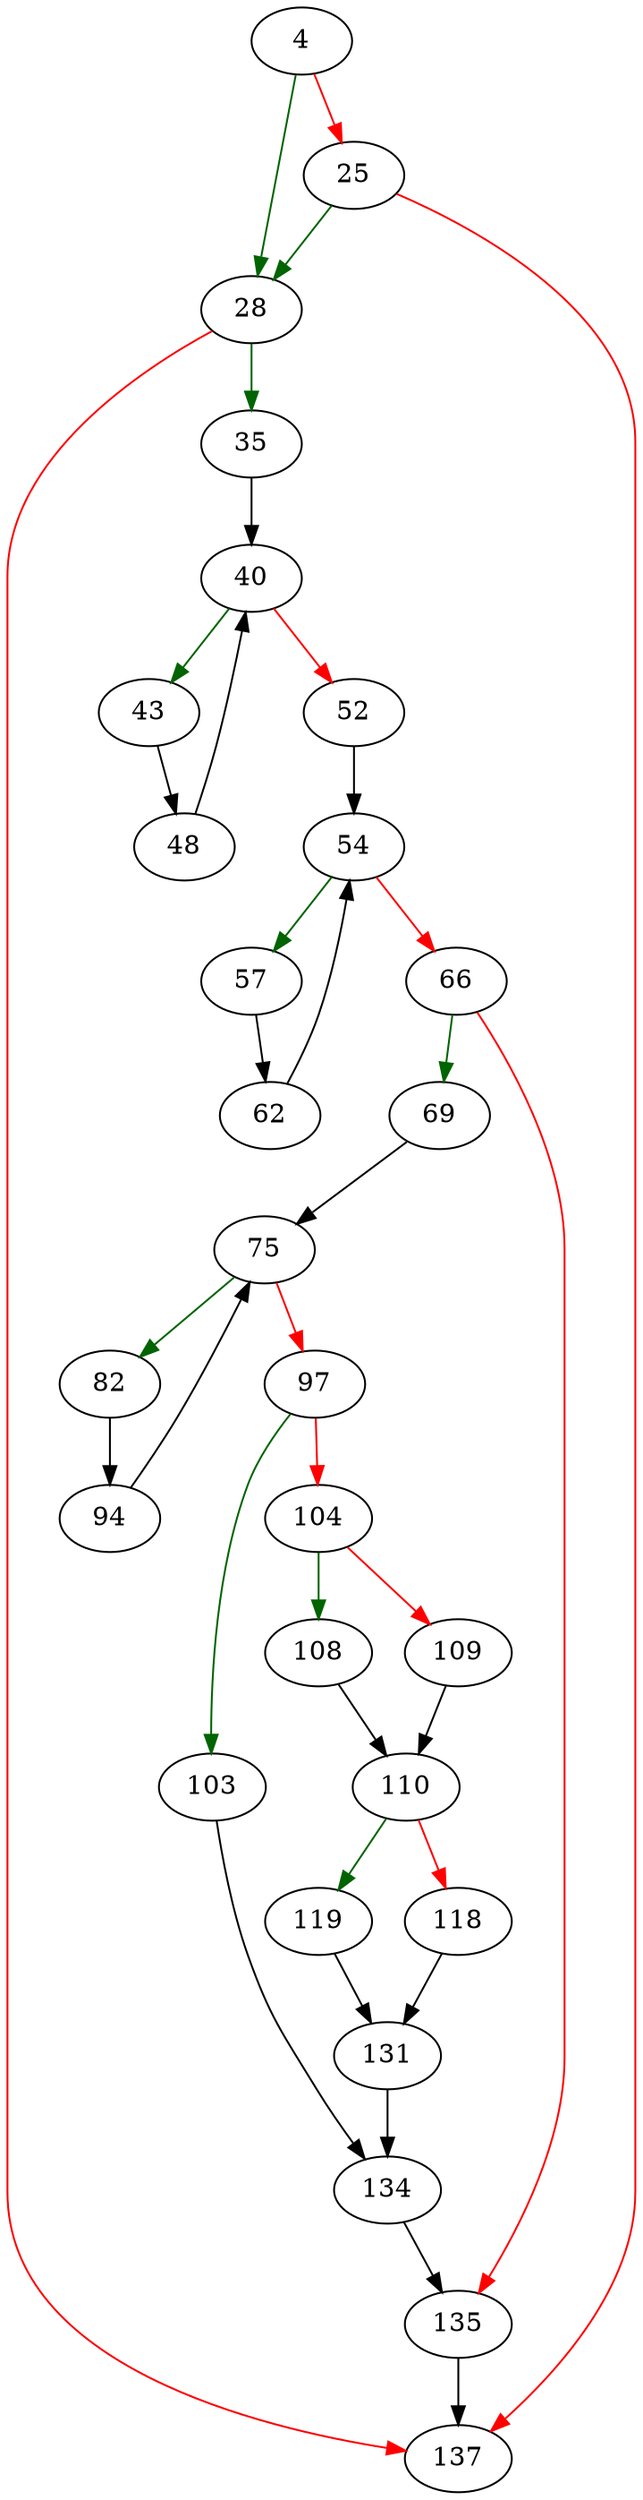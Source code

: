 strict digraph "idxCreateFromCons" {
	// Node definitions.
	4 [entry=true];
	28;
	25;
	137;
	35;
	40;
	43;
	52;
	48;
	54;
	57;
	66;
	62;
	69;
	135;
	75;
	82;
	97;
	94;
	103;
	104;
	134;
	108;
	109;
	110;
	119;
	118;
	131;

	// Edge definitions.
	4 -> 28 [
		color=darkgreen
		cond=true
	];
	4 -> 25 [
		color=red
		cond=false
	];
	28 -> 137 [
		color=red
		cond=false
	];
	28 -> 35 [
		color=darkgreen
		cond=true
	];
	25 -> 28 [
		color=darkgreen
		cond=true
	];
	25 -> 137 [
		color=red
		cond=false
	];
	35 -> 40;
	40 -> 43 [
		color=darkgreen
		cond=true
	];
	40 -> 52 [
		color=red
		cond=false
	];
	43 -> 48;
	52 -> 54;
	48 -> 40;
	54 -> 57 [
		color=darkgreen
		cond=true
	];
	54 -> 66 [
		color=red
		cond=false
	];
	57 -> 62;
	66 -> 69 [
		color=darkgreen
		cond=true
	];
	66 -> 135 [
		color=red
		cond=false
	];
	62 -> 54;
	69 -> 75;
	135 -> 137;
	75 -> 82 [
		color=darkgreen
		cond=true
	];
	75 -> 97 [
		color=red
		cond=false
	];
	82 -> 94;
	97 -> 103 [
		color=darkgreen
		cond=true
	];
	97 -> 104 [
		color=red
		cond=false
	];
	94 -> 75;
	103 -> 134;
	104 -> 108 [
		color=darkgreen
		cond=true
	];
	104 -> 109 [
		color=red
		cond=false
	];
	134 -> 135;
	108 -> 110;
	109 -> 110;
	110 -> 119 [
		color=darkgreen
		cond=true
	];
	110 -> 118 [
		color=red
		cond=false
	];
	119 -> 131;
	118 -> 131;
	131 -> 134;
}